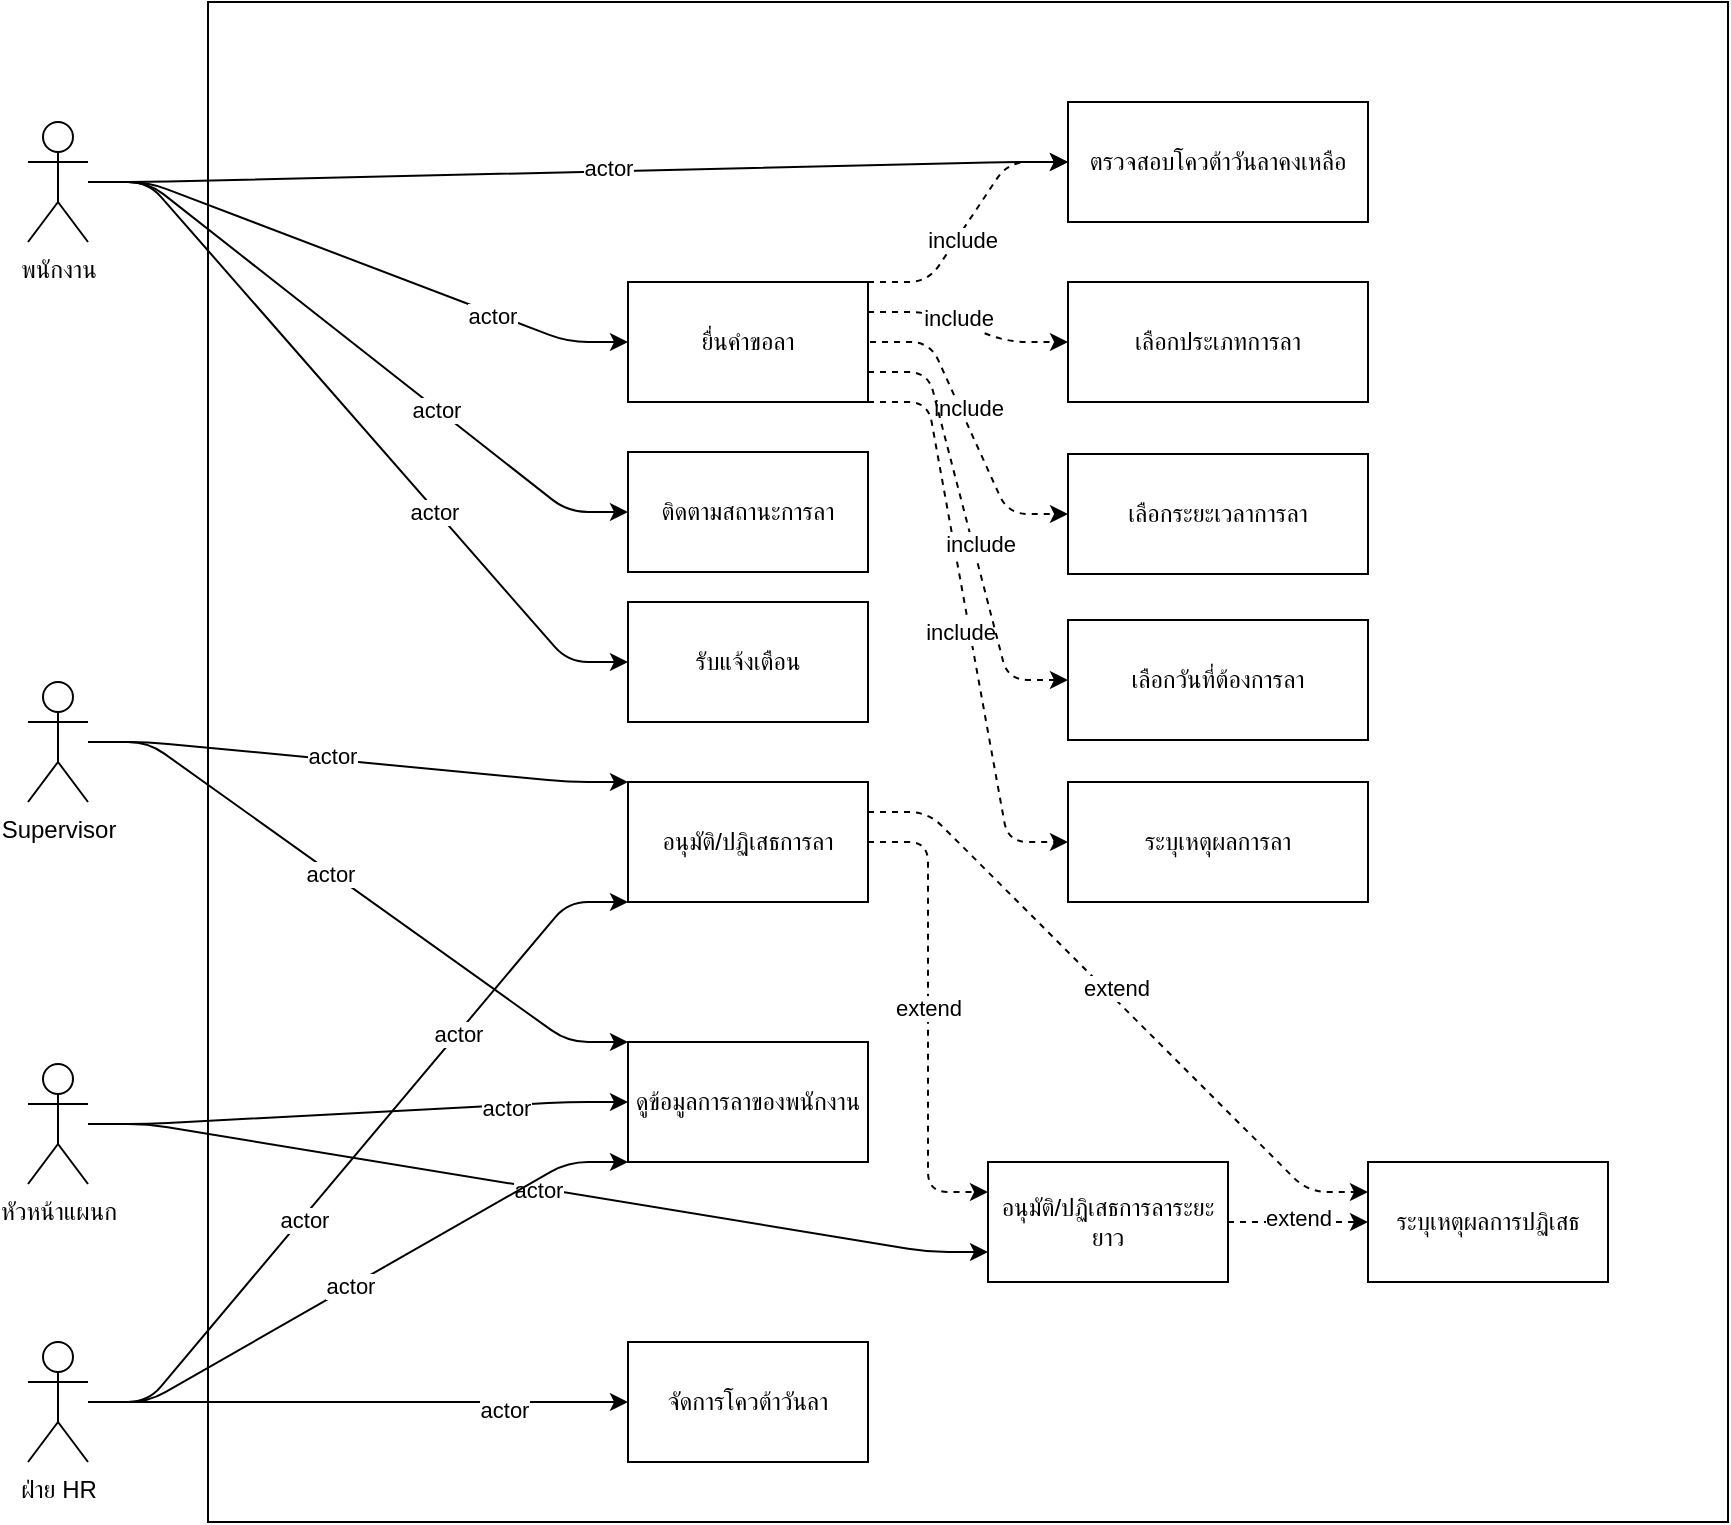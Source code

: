 <mxfile>
    <diagram id="cbBV6smP2fctqF06ubEE" name="Page-1">
        <mxGraphModel dx="407" dy="647" grid="1" gridSize="10" guides="1" tooltips="1" connect="1" arrows="1" fold="1" page="1" pageScale="1" pageWidth="850" pageHeight="1100" background="#ffffff" math="0" shadow="0">
            <root>
                <mxCell id="0"/>
                <mxCell id="1" parent="0"/>
                <mxCell id="3" value="" style="whiteSpace=wrap;html=1;aspect=fixed;" parent="1" vertex="1">
                    <mxGeometry x="140" y="70" width="760" height="760" as="geometry"/>
                </mxCell>
                <mxCell id="4" value="ติดตามสถานะการลา" style="rounded=0;whiteSpace=wrap;html=1;" parent="1" vertex="1">
                    <mxGeometry x="350" y="295" width="120" height="60" as="geometry"/>
                </mxCell>
                <mxCell id="5" value="ตรวจสอบโควต้าวันลาคงเหลือ" style="rounded=0;whiteSpace=wrap;html=1;" parent="1" vertex="1">
                    <mxGeometry x="570" y="120" width="150" height="60" as="geometry"/>
                </mxCell>
                <mxCell id="17" style="edgeStyle=entityRelationEdgeStyle;html=1;exitX=1;exitY=0;exitDx=0;exitDy=0;dashed=1;" parent="1" source="6" target="5" edge="1">
                    <mxGeometry relative="1" as="geometry"/>
                </mxCell>
                <mxCell id="24" value="include" style="edgeLabel;html=1;align=center;verticalAlign=middle;resizable=0;points=[];" parent="17" vertex="1" connectable="0">
                    <mxGeometry x="-0.12" y="-3" relative="1" as="geometry">
                        <mxPoint x="-1" as="offset"/>
                    </mxGeometry>
                </mxCell>
                <mxCell id="25" style="edgeStyle=entityRelationEdgeStyle;html=1;entryX=0;entryY=0.5;entryDx=0;entryDy=0;exitX=1;exitY=0.25;exitDx=0;exitDy=0;dashed=1;" parent="1" source="6" target="18" edge="1">
                    <mxGeometry relative="1" as="geometry"/>
                </mxCell>
                <mxCell id="26" value="include" style="edgeLabel;html=1;align=center;verticalAlign=middle;resizable=0;points=[];" parent="25" vertex="1" connectable="0">
                    <mxGeometry x="-0.269" relative="1" as="geometry">
                        <mxPoint x="8" as="offset"/>
                    </mxGeometry>
                </mxCell>
                <mxCell id="27" style="edgeStyle=entityRelationEdgeStyle;html=1;entryX=0;entryY=0.5;entryDx=0;entryDy=0;dashed=1;" parent="1" target="19" edge="1">
                    <mxGeometry relative="1" as="geometry">
                        <mxPoint x="471" y="240" as="sourcePoint"/>
                    </mxGeometry>
                </mxCell>
                <mxCell id="28" value="include" style="edgeLabel;html=1;align=center;verticalAlign=middle;resizable=0;points=[];" parent="27" vertex="1" connectable="0">
                    <mxGeometry x="-0.155" y="-2" relative="1" as="geometry">
                        <mxPoint x="6" as="offset"/>
                    </mxGeometry>
                </mxCell>
                <mxCell id="60" value="" style="edgeStyle=entityRelationEdgeStyle;html=1;entryX=0;entryY=0.5;entryDx=0;entryDy=0;exitX=1;exitY=1;exitDx=0;exitDy=0;dashed=1;" parent="1" source="6" target="59" edge="1">
                    <mxGeometry relative="1" as="geometry">
                        <Array as="points">
                            <mxPoint x="510" y="340"/>
                        </Array>
                    </mxGeometry>
                </mxCell>
                <mxCell id="61" value="include" style="edgeLabel;html=1;align=center;verticalAlign=middle;resizable=0;points=[];" parent="60" vertex="1" connectable="0">
                    <mxGeometry x="-0.138" y="-1" relative="1" as="geometry">
                        <mxPoint y="24" as="offset"/>
                    </mxGeometry>
                </mxCell>
                <mxCell id="71" style="edgeStyle=entityRelationEdgeStyle;html=1;entryX=0;entryY=0.5;entryDx=0;entryDy=0;exitX=1;exitY=0.75;exitDx=0;exitDy=0;dashed=1;" edge="1" parent="1" source="6" target="70">
                    <mxGeometry relative="1" as="geometry"/>
                </mxCell>
                <mxCell id="72" value="include" style="edgeLabel;html=1;align=center;verticalAlign=middle;resizable=0;points=[];" vertex="1" connectable="0" parent="71">
                    <mxGeometry x="0.087" y="3" relative="1" as="geometry">
                        <mxPoint as="offset"/>
                    </mxGeometry>
                </mxCell>
                <mxCell id="6" value="ยื่นคำขอลา" style="rounded=0;whiteSpace=wrap;html=1;" parent="1" vertex="1">
                    <mxGeometry x="350" y="210" width="120" height="60" as="geometry"/>
                </mxCell>
                <mxCell id="11" style="edgeStyle=entityRelationEdgeStyle;html=1;entryX=0;entryY=0.5;entryDx=0;entryDy=0;" parent="1" source="31" target="5" edge="1">
                    <mxGeometry relative="1" as="geometry">
                        <mxPoint x="105.92" y="174.62" as="sourcePoint"/>
                        <mxPoint x="390" y="120" as="targetPoint"/>
                        <Array as="points">
                            <mxPoint x="170" y="140"/>
                            <mxPoint x="340" y="140"/>
                            <mxPoint x="340" y="140"/>
                        </Array>
                    </mxGeometry>
                </mxCell>
                <mxCell id="16" value="actor" style="edgeLabel;html=1;align=center;verticalAlign=middle;resizable=0;points=[];" parent="11" vertex="1" connectable="0">
                    <mxGeometry x="0.056" y="1" relative="1" as="geometry">
                        <mxPoint x="1" y="-1" as="offset"/>
                    </mxGeometry>
                </mxCell>
                <mxCell id="13" style="edgeStyle=entityRelationEdgeStyle;html=1;entryX=0;entryY=0.5;entryDx=0;entryDy=0;" parent="1" source="31" target="4" edge="1">
                    <mxGeometry relative="1" as="geometry">
                        <mxPoint x="91.76" y="199.7" as="sourcePoint"/>
                        <mxPoint x="370" y="230" as="targetPoint"/>
                    </mxGeometry>
                </mxCell>
                <mxCell id="23" value="actor" style="edgeLabel;html=1;align=center;verticalAlign=middle;resizable=0;points=[];" parent="13" vertex="1" connectable="0">
                    <mxGeometry x="0.306" y="-1" relative="1" as="geometry">
                        <mxPoint as="offset"/>
                    </mxGeometry>
                </mxCell>
                <mxCell id="15" style="edgeStyle=entityRelationEdgeStyle;html=1;entryX=0;entryY=0.5;entryDx=0;entryDy=0;entryPerimeter=0;" parent="1" source="31" target="6" edge="1">
                    <mxGeometry relative="1" as="geometry">
                        <mxPoint x="110" y="185" as="sourcePoint"/>
                        <mxPoint x="350" y="230" as="targetPoint"/>
                    </mxGeometry>
                </mxCell>
                <mxCell id="22" value="actor" style="edgeLabel;html=1;align=center;verticalAlign=middle;resizable=0;points=[];" parent="15" vertex="1" connectable="0">
                    <mxGeometry x="0.506" y="-1" relative="1" as="geometry">
                        <mxPoint as="offset"/>
                    </mxGeometry>
                </mxCell>
                <mxCell id="18" value="เลือกประเภทการลา" style="rounded=0;whiteSpace=wrap;html=1;" parent="1" vertex="1">
                    <mxGeometry x="570" y="210" width="150" height="60" as="geometry"/>
                </mxCell>
                <mxCell id="19" value="เลือกระยะเวลาการลา" style="rounded=0;whiteSpace=wrap;html=1;" parent="1" vertex="1">
                    <mxGeometry x="570" y="296" width="150" height="60" as="geometry"/>
                </mxCell>
                <mxCell id="31" value="&lt;span style=&quot;color: rgb(0, 0, 0);&quot;&gt;พนักงาน&lt;/span&gt;" style="shape=umlActor;verticalLabelPosition=bottom;verticalAlign=top;html=1;outlineConnect=0;" parent="1" vertex="1">
                    <mxGeometry x="50" y="130" width="30" height="60" as="geometry"/>
                </mxCell>
                <mxCell id="36" style="edgeStyle=entityRelationEdgeStyle;html=1;entryX=0;entryY=0;entryDx=0;entryDy=0;" parent="1" source="32" target="35" edge="1">
                    <mxGeometry relative="1" as="geometry">
                        <mxPoint x="70" y="430" as="sourcePoint"/>
                    </mxGeometry>
                </mxCell>
                <mxCell id="58" value="actor" style="edgeLabel;html=1;align=center;verticalAlign=middle;resizable=0;points=[];" parent="36" vertex="1" connectable="0">
                    <mxGeometry x="-0.102" y="2" relative="1" as="geometry">
                        <mxPoint as="offset"/>
                    </mxGeometry>
                </mxCell>
                <mxCell id="40" style="edgeStyle=entityRelationEdgeStyle;html=1;entryX=0;entryY=0;entryDx=0;entryDy=0;" parent="1" source="32" target="39" edge="1">
                    <mxGeometry relative="1" as="geometry">
                        <mxPoint x="90.0" y="451" as="sourcePoint"/>
                    </mxGeometry>
                </mxCell>
                <mxCell id="57" value="actor" style="edgeLabel;html=1;align=center;verticalAlign=middle;resizable=0;points=[];" parent="40" vertex="1" connectable="0">
                    <mxGeometry x="-0.107" y="-1" relative="1" as="geometry">
                        <mxPoint as="offset"/>
                    </mxGeometry>
                </mxCell>
                <mxCell id="32" value="Supervisor" style="shape=umlActor;verticalLabelPosition=bottom;verticalAlign=top;html=1;outlineConnect=0;" parent="1" vertex="1">
                    <mxGeometry x="50" y="410" width="30" height="60" as="geometry"/>
                </mxCell>
                <mxCell id="41" style="edgeStyle=entityRelationEdgeStyle;html=1;entryX=0;entryY=0.5;entryDx=0;entryDy=0;" parent="1" source="33" target="39" edge="1">
                    <mxGeometry relative="1" as="geometry"/>
                </mxCell>
                <mxCell id="55" value="actor" style="edgeLabel;html=1;align=center;verticalAlign=middle;resizable=0;points=[];" parent="41" vertex="1" connectable="0">
                    <mxGeometry x="0.548" y="-1" relative="1" as="geometry">
                        <mxPoint as="offset"/>
                    </mxGeometry>
                </mxCell>
                <mxCell id="47" style="edgeStyle=entityRelationEdgeStyle;html=1;entryX=0;entryY=0.75;entryDx=0;entryDy=0;" parent="1" source="33" target="45" edge="1">
                    <mxGeometry relative="1" as="geometry">
                        <mxPoint x="200" y="730" as="sourcePoint"/>
                        <Array as="points">
                            <mxPoint x="350" y="680"/>
                            <mxPoint x="330" y="695"/>
                            <mxPoint x="310" y="700"/>
                            <mxPoint x="390" y="690"/>
                            <mxPoint x="400" y="710"/>
                            <mxPoint x="420" y="690"/>
                            <mxPoint x="350" y="690"/>
                            <mxPoint x="340" y="640"/>
                            <mxPoint x="540" y="680"/>
                        </Array>
                    </mxGeometry>
                </mxCell>
                <mxCell id="52" value="actor" style="edgeLabel;html=1;align=center;verticalAlign=middle;resizable=0;points=[];" parent="47" vertex="1" connectable="0">
                    <mxGeometry x="0.001" y="-1" relative="1" as="geometry">
                        <mxPoint as="offset"/>
                    </mxGeometry>
                </mxCell>
                <mxCell id="33" value="หัวหน้าแผนก" style="shape=umlActor;verticalLabelPosition=bottom;verticalAlign=top;html=1;outlineConnect=0;" parent="1" vertex="1">
                    <mxGeometry x="50" y="601" width="30" height="60" as="geometry"/>
                </mxCell>
                <mxCell id="38" style="edgeStyle=entityRelationEdgeStyle;html=1;entryX=0;entryY=1;entryDx=0;entryDy=0;" parent="1" source="34" target="35" edge="1">
                    <mxGeometry relative="1" as="geometry">
                        <Array as="points">
                            <mxPoint x="180" y="620"/>
                        </Array>
                    </mxGeometry>
                </mxCell>
                <mxCell id="54" value="actor" style="edgeLabel;html=1;align=center;verticalAlign=middle;resizable=0;points=[];" parent="38" vertex="1" connectable="0">
                    <mxGeometry x="-0.227" y="-1" relative="1" as="geometry">
                        <mxPoint as="offset"/>
                    </mxGeometry>
                </mxCell>
                <mxCell id="56" value="actor" style="edgeLabel;html=1;align=center;verticalAlign=middle;resizable=0;points=[];" parent="38" vertex="1" connectable="0">
                    <mxGeometry x="0.402" relative="1" as="geometry">
                        <mxPoint as="offset"/>
                    </mxGeometry>
                </mxCell>
                <mxCell id="42" style="edgeStyle=entityRelationEdgeStyle;html=1;entryX=0;entryY=1;entryDx=0;entryDy=0;" parent="1" source="34" target="39" edge="1">
                    <mxGeometry relative="1" as="geometry"/>
                </mxCell>
                <mxCell id="53" value="actor" style="edgeLabel;html=1;align=center;verticalAlign=middle;resizable=0;points=[];" parent="42" vertex="1" connectable="0">
                    <mxGeometry x="-0.031" relative="1" as="geometry">
                        <mxPoint as="offset"/>
                    </mxGeometry>
                </mxCell>
                <mxCell id="44" style="edgeStyle=none;html=1;entryX=0;entryY=0.5;entryDx=0;entryDy=0;" parent="1" source="34" target="43" edge="1">
                    <mxGeometry relative="1" as="geometry"/>
                </mxCell>
                <mxCell id="50" value="actor" style="edgeLabel;html=1;align=center;verticalAlign=middle;resizable=0;points=[];" parent="44" vertex="1" connectable="0">
                    <mxGeometry x="0.539" y="-4" relative="1" as="geometry">
                        <mxPoint as="offset"/>
                    </mxGeometry>
                </mxCell>
                <mxCell id="34" value="ฝ่าย HR" style="shape=umlActor;verticalLabelPosition=bottom;verticalAlign=top;html=1;outlineConnect=0;" parent="1" vertex="1">
                    <mxGeometry x="50" y="740" width="30" height="60" as="geometry"/>
                </mxCell>
                <mxCell id="46" style="edgeStyle=entityRelationEdgeStyle;html=1;entryX=0;entryY=0.25;entryDx=0;entryDy=0;exitX=1;exitY=0.5;exitDx=0;exitDy=0;dashed=1;" parent="1" source="35" target="45" edge="1">
                    <mxGeometry relative="1" as="geometry"/>
                </mxCell>
                <mxCell id="49" value="extend" style="edgeLabel;html=1;align=center;verticalAlign=middle;resizable=0;points=[];" parent="46" vertex="1" connectable="0">
                    <mxGeometry x="-0.039" relative="1" as="geometry">
                        <mxPoint as="offset"/>
                    </mxGeometry>
                </mxCell>
                <mxCell id="65" style="edgeStyle=entityRelationEdgeStyle;html=1;entryX=0;entryY=0.25;entryDx=0;entryDy=0;exitX=1;exitY=0.25;exitDx=0;exitDy=0;dashed=1;" parent="1" source="35" target="62" edge="1">
                    <mxGeometry relative="1" as="geometry"/>
                </mxCell>
                <mxCell id="66" value="extend" style="edgeLabel;html=1;align=center;verticalAlign=middle;resizable=0;points=[];" parent="65" vertex="1" connectable="0">
                    <mxGeometry x="-0.039" y="4" relative="1" as="geometry">
                        <mxPoint as="offset"/>
                    </mxGeometry>
                </mxCell>
                <mxCell id="35" value="อนุมัติ/ปฏิเสธการลา" style="rounded=0;whiteSpace=wrap;html=1;" parent="1" vertex="1">
                    <mxGeometry x="350" y="460" width="120" height="60" as="geometry"/>
                </mxCell>
                <mxCell id="39" value="ดูข้อมูลการลาของพนักงาน" style="rounded=0;whiteSpace=wrap;html=1;" parent="1" vertex="1">
                    <mxGeometry x="350" y="590" width="120" height="60" as="geometry"/>
                </mxCell>
                <mxCell id="43" value="จัดการโควต้าวันลา" style="rounded=0;whiteSpace=wrap;html=1;" parent="1" vertex="1">
                    <mxGeometry x="350" y="740" width="120" height="60" as="geometry"/>
                </mxCell>
                <mxCell id="63" style="edgeStyle=none;html=1;entryX=0;entryY=0.5;entryDx=0;entryDy=0;dashed=1;" parent="1" source="45" target="62" edge="1">
                    <mxGeometry relative="1" as="geometry"/>
                </mxCell>
                <mxCell id="64" value="extend" style="edgeLabel;html=1;align=center;verticalAlign=middle;resizable=0;points=[];" parent="63" vertex="1" connectable="0">
                    <mxGeometry x="-0.036" y="2" relative="1" as="geometry">
                        <mxPoint x="1" as="offset"/>
                    </mxGeometry>
                </mxCell>
                <mxCell id="45" value="อนุมัติ/ปฏิเสธการลาระยะยาว" style="rounded=0;whiteSpace=wrap;html=1;" parent="1" vertex="1">
                    <mxGeometry x="530" y="650" width="120" height="60" as="geometry"/>
                </mxCell>
                <mxCell id="59" value="ระบุเหตุผลการลา" style="rounded=0;whiteSpace=wrap;html=1;" parent="1" vertex="1">
                    <mxGeometry x="570" y="460" width="150" height="60" as="geometry"/>
                </mxCell>
                <mxCell id="62" value="ระบุเหตุผลการปฏิเสธ" style="rounded=0;whiteSpace=wrap;html=1;" parent="1" vertex="1">
                    <mxGeometry x="720" y="650" width="120" height="60" as="geometry"/>
                </mxCell>
                <mxCell id="67" value="รับแจ้งเตือน" style="rounded=0;whiteSpace=wrap;html=1;" parent="1" vertex="1">
                    <mxGeometry x="350" y="370" width="120" height="60" as="geometry"/>
                </mxCell>
                <mxCell id="68" style="edgeStyle=entityRelationEdgeStyle;html=1;entryX=0;entryY=0.5;entryDx=0;entryDy=0;" parent="1" source="31" target="67" edge="1">
                    <mxGeometry relative="1" as="geometry">
                        <mxPoint x="90" y="160" as="sourcePoint"/>
                        <mxPoint x="360" y="335" as="targetPoint"/>
                    </mxGeometry>
                </mxCell>
                <mxCell id="69" value="actor" style="edgeLabel;html=1;align=center;verticalAlign=middle;resizable=0;points=[];" parent="68" vertex="1" connectable="0">
                    <mxGeometry x="0.306" y="-1" relative="1" as="geometry">
                        <mxPoint as="offset"/>
                    </mxGeometry>
                </mxCell>
                <mxCell id="70" value="เลือกวันที่ต้องการลา" style="rounded=0;whiteSpace=wrap;html=1;" vertex="1" parent="1">
                    <mxGeometry x="570" y="379" width="150" height="60" as="geometry"/>
                </mxCell>
            </root>
        </mxGraphModel>
    </diagram>
</mxfile>